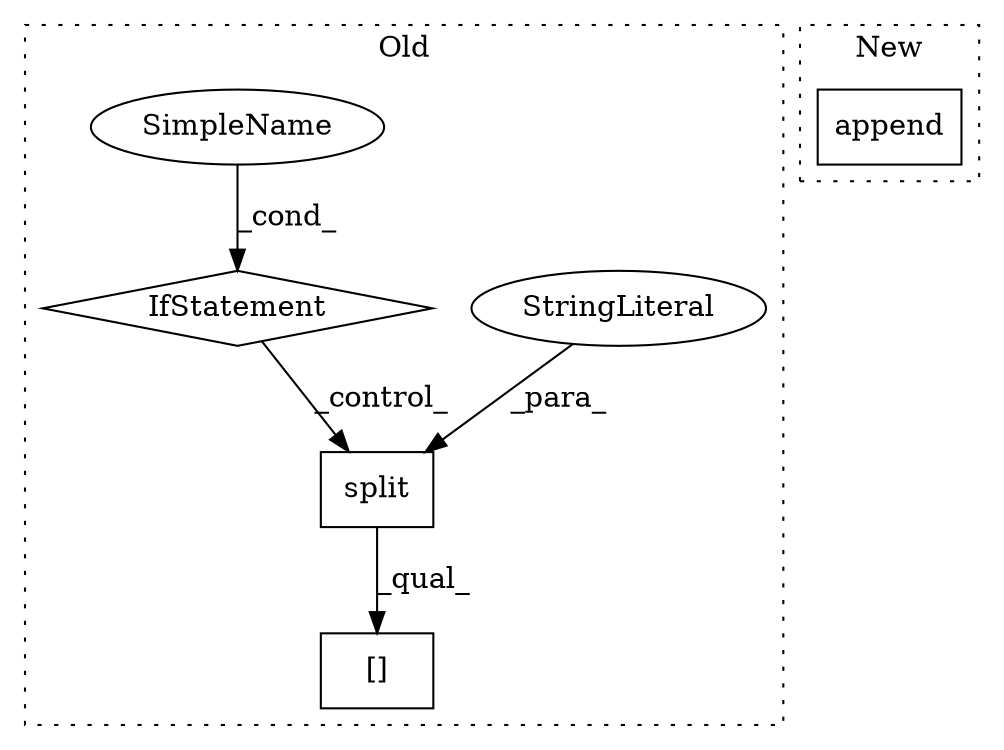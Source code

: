 digraph G {
subgraph cluster0 {
1 [label="split" a="32" s="5389,5398" l="6,1" shape="box"];
3 [label="[]" a="2" s="5379,5402" l="21,1" shape="box"];
4 [label="StringLiteral" a="45" s="5395" l="3" shape="ellipse"];
5 [label="SimpleName" a="42" s="" l="" shape="ellipse"];
6 [label="IfStatement" a="25" s="5310,5326" l="4,2" shape="diamond"];
label = "Old";
style="dotted";
}
subgraph cluster1 {
2 [label="append" a="32" s="2957,2969" l="7,1" shape="box"];
label = "New";
style="dotted";
}
1 -> 3 [label="_qual_"];
4 -> 1 [label="_para_"];
5 -> 6 [label="_cond_"];
6 -> 1 [label="_control_"];
}